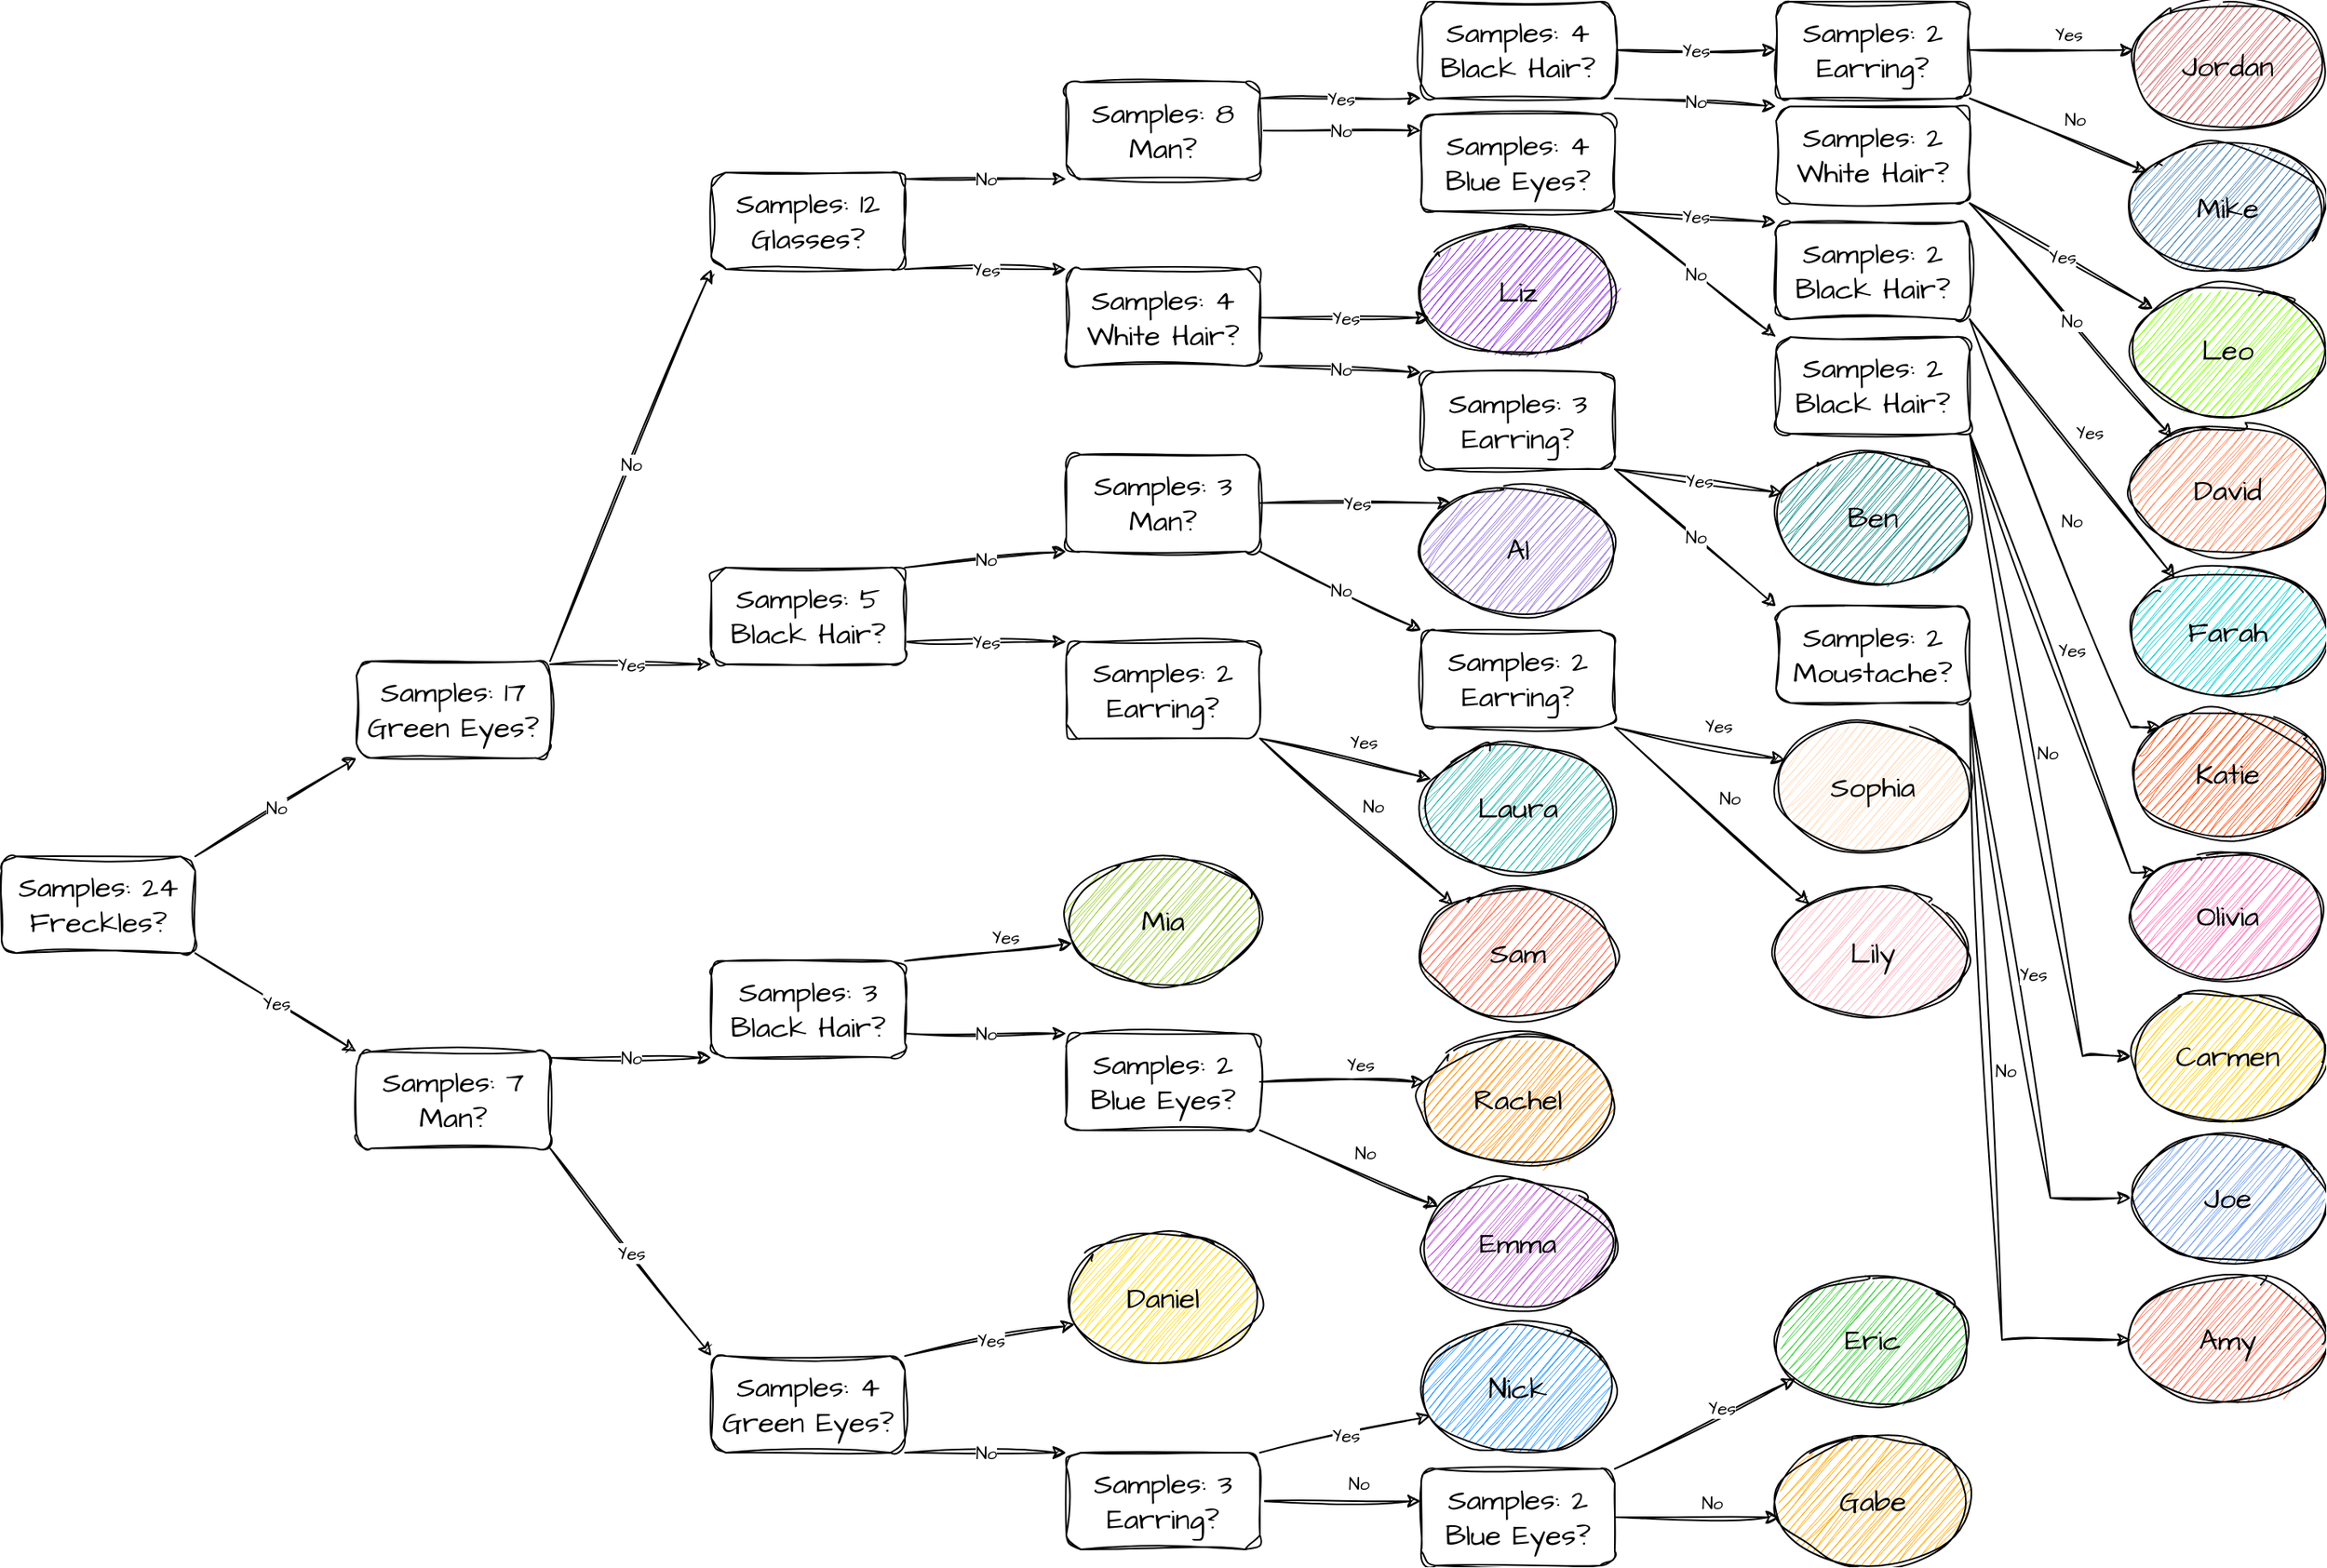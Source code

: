<mxfile version="24.2.5" type="device">
  <diagram name="Page-1" id="No02aKgjk-d0hoAhC-et">
    <mxGraphModel dx="1434" dy="854" grid="1" gridSize="10" guides="1" tooltips="1" connect="1" arrows="1" fold="1" page="1" pageScale="1" pageWidth="1169" pageHeight="827" math="0" shadow="0">
      <root>
        <mxCell id="0" />
        <mxCell id="1" parent="0" />
        <mxCell id="2NCjlZ-DJ5AgkBBbE0hC-5" value="Yes" style="rounded=0;sketch=1;hachureGap=4;jiggle=2;curveFitting=1;orthogonalLoop=1;jettySize=auto;html=1;fontFamily=Architects Daughter;fontSource=https%3A%2F%2Ffonts.googleapis.com%2Fcss%3Ffamily%3DArchitects%2BDaughter;orthogonal=1;" parent="1" source="f4YvzmIsYeywo6m7AZig-15" target="2NCjlZ-DJ5AgkBBbE0hC-2" edge="1">
          <mxGeometry relative="1" as="geometry">
            <mxPoint x="10" y="-10" as="offset" />
            <Array as="points">
              <mxPoint x="1320" y="540" />
            </Array>
          </mxGeometry>
        </mxCell>
        <mxCell id="2NCjlZ-DJ5AgkBBbE0hC-14" value="No" style="rounded=0;sketch=1;hachureGap=4;jiggle=2;curveFitting=1;orthogonalLoop=1;jettySize=auto;html=1;fontFamily=Architects Daughter;fontSource=https%3A%2F%2Ffonts.googleapis.com%2Fcss%3Ffamily%3DArchitects%2BDaughter;orthogonal=1;" parent="1" source="f4YvzmIsYeywo6m7AZig-15" target="2NCjlZ-DJ5AgkBBbE0hC-1" edge="1">
          <mxGeometry relative="1" as="geometry">
            <mxPoint x="10" y="-10" as="offset" />
            <Array as="points">
              <mxPoint x="1290" y="654" />
            </Array>
          </mxGeometry>
        </mxCell>
        <mxCell id="f4YvzmIsYeywo6m7AZig-15" value="&lt;span style=&quot;font-size: 18px; background-color: initial;&quot;&gt;Samples: 2&lt;/span&gt;&lt;div&gt;&lt;span style=&quot;font-size: 18px;&quot;&gt;Black Hair?&lt;/span&gt;&lt;/div&gt;" style="rounded=1;whiteSpace=wrap;html=1;hachureGap=4;fontFamily=Architects Daughter;fontSource=https%3A%2F%2Ffonts.googleapis.com%2Fcss%3Ffamily%3DArchitects%2BDaughter;sketch=1;curveFitting=1;jiggle=2;" parent="1" vertex="1">
          <mxGeometry x="1100" y="208" width="120" height="60" as="geometry" />
        </mxCell>
        <mxCell id="2NCjlZ-DJ5AgkBBbE0hC-1" value="&lt;span style=&quot;font-size: 18px;&quot;&gt;Carmen&lt;/span&gt;" style="ellipse;whiteSpace=wrap;html=1;hachureGap=4;fontFamily=Architects Daughter;fontSource=https%3A%2F%2Ffonts.googleapis.com%2Fcss%3Ffamily%3DArchitects%2BDaughter;sketch=1;curveFitting=1;jiggle=2;fillColor=#FFCC00;" parent="1" vertex="1">
          <mxGeometry x="1320" y="614" width="120" height="80" as="geometry" />
        </mxCell>
        <mxCell id="2NCjlZ-DJ5AgkBBbE0hC-2" value="&lt;span style=&quot;font-size: 18px;&quot;&gt;Olivia&lt;/span&gt;" style="ellipse;whiteSpace=wrap;html=1;hachureGap=4;fontFamily=Architects Daughter;fontSource=https%3A%2F%2Ffonts.googleapis.com%2Fcss%3Ffamily%3DArchitects%2BDaughter;sketch=1;curveFitting=1;jiggle=2;fillColor=#FF69B4;" parent="1" vertex="1">
          <mxGeometry x="1320" y="527" width="120" height="80" as="geometry" />
        </mxCell>
        <mxCell id="2NCjlZ-DJ5AgkBBbE0hC-15" value="Yes" style="rounded=0;sketch=1;hachureGap=4;jiggle=2;curveFitting=1;orthogonalLoop=1;jettySize=auto;html=1;fontFamily=Architects Daughter;fontSource=https%3A%2F%2Ffonts.googleapis.com%2Fcss%3Ffamily%3DArchitects%2BDaughter;orthogonal=1;" parent="1" source="2NCjlZ-DJ5AgkBBbE0hC-17" target="2NCjlZ-DJ5AgkBBbE0hC-19" edge="1">
          <mxGeometry relative="1" as="geometry">
            <mxPoint x="10" y="-10" as="offset" />
          </mxGeometry>
        </mxCell>
        <mxCell id="2NCjlZ-DJ5AgkBBbE0hC-16" value="No" style="rounded=0;sketch=1;hachureGap=4;jiggle=2;curveFitting=1;orthogonalLoop=1;jettySize=auto;html=1;fontFamily=Architects Daughter;fontSource=https%3A%2F%2Ffonts.googleapis.com%2Fcss%3Ffamily%3DArchitects%2BDaughter;orthogonal=1;" parent="1" source="2NCjlZ-DJ5AgkBBbE0hC-17" target="2NCjlZ-DJ5AgkBBbE0hC-18" edge="1">
          <mxGeometry relative="1" as="geometry">
            <mxPoint x="10" y="-10" as="offset" />
            <Array as="points">
              <mxPoint x="1320" y="450" />
            </Array>
          </mxGeometry>
        </mxCell>
        <mxCell id="2NCjlZ-DJ5AgkBBbE0hC-17" value="&lt;span style=&quot;font-size: 18px; background-color: initial;&quot;&gt;Samples: 2&lt;/span&gt;&lt;div&gt;&lt;span style=&quot;font-size: 18px;&quot;&gt;Black Hair?&lt;/span&gt;&lt;/div&gt;" style="rounded=1;whiteSpace=wrap;html=1;hachureGap=4;fontFamily=Architects Daughter;fontSource=https%3A%2F%2Ffonts.googleapis.com%2Fcss%3Ffamily%3DArchitects%2BDaughter;sketch=1;curveFitting=1;jiggle=2;" parent="1" vertex="1">
          <mxGeometry x="1100" y="137" width="120" height="60" as="geometry" />
        </mxCell>
        <mxCell id="2NCjlZ-DJ5AgkBBbE0hC-18" value="&lt;span style=&quot;font-size: 18px;&quot;&gt;Katie&lt;/span&gt;" style="ellipse;whiteSpace=wrap;html=1;hachureGap=4;fontFamily=Architects Daughter;fontSource=https%3A%2F%2Ffonts.googleapis.com%2Fcss%3Ffamily%3DArchitects%2BDaughter;sketch=1;curveFitting=1;jiggle=2;fillColor=#FF4500;" parent="1" vertex="1">
          <mxGeometry x="1320" y="439" width="120" height="80" as="geometry" />
        </mxCell>
        <mxCell id="2NCjlZ-DJ5AgkBBbE0hC-19" value="&lt;span style=&quot;font-size: 18px;&quot;&gt;Farah&lt;/span&gt;" style="ellipse;whiteSpace=wrap;html=1;hachureGap=4;fontFamily=Architects Daughter;fontSource=https%3A%2F%2Ffonts.googleapis.com%2Fcss%3Ffamily%3DArchitects%2BDaughter;sketch=1;curveFitting=1;jiggle=2;fillColor=#00CED1;" parent="1" vertex="1">
          <mxGeometry x="1320" y="351" width="120" height="80" as="geometry" />
        </mxCell>
        <mxCell id="2NCjlZ-DJ5AgkBBbE0hC-20" value="Yes" style="rounded=0;sketch=1;hachureGap=4;jiggle=2;curveFitting=1;orthogonalLoop=1;jettySize=auto;html=1;fontFamily=Architects Daughter;fontSource=https%3A%2F%2Ffonts.googleapis.com%2Fcss%3Ffamily%3DArchitects%2BDaughter;orthogonal=1;" parent="1" source="2NCjlZ-DJ5AgkBBbE0hC-22" target="2NCjlZ-DJ5AgkBBbE0hC-24" edge="1">
          <mxGeometry relative="1" as="geometry">
            <mxPoint as="offset" />
          </mxGeometry>
        </mxCell>
        <mxCell id="2NCjlZ-DJ5AgkBBbE0hC-21" value="No" style="rounded=0;sketch=1;hachureGap=4;jiggle=2;curveFitting=1;orthogonalLoop=1;jettySize=auto;html=1;fontFamily=Architects Daughter;fontSource=https%3A%2F%2Ffonts.googleapis.com%2Fcss%3Ffamily%3DArchitects%2BDaughter;orthogonal=1;" parent="1" source="2NCjlZ-DJ5AgkBBbE0hC-22" target="2NCjlZ-DJ5AgkBBbE0hC-23" edge="1">
          <mxGeometry relative="1" as="geometry">
            <mxPoint as="offset" />
          </mxGeometry>
        </mxCell>
        <mxCell id="2NCjlZ-DJ5AgkBBbE0hC-22" value="&lt;span style=&quot;font-size: 18px; background-color: initial;&quot;&gt;Samples: 2&lt;/span&gt;&lt;div&gt;&lt;span style=&quot;font-size: 18px;&quot;&gt;White Hair?&lt;/span&gt;&lt;/div&gt;" style="rounded=1;whiteSpace=wrap;html=1;hachureGap=4;fontFamily=Architects Daughter;fontSource=https%3A%2F%2Ffonts.googleapis.com%2Fcss%3Ffamily%3DArchitects%2BDaughter;sketch=1;curveFitting=1;jiggle=2;" parent="1" vertex="1">
          <mxGeometry x="1100" y="65" width="120" height="60" as="geometry" />
        </mxCell>
        <mxCell id="2NCjlZ-DJ5AgkBBbE0hC-23" value="&lt;span style=&quot;font-size: 18px;&quot;&gt;David&lt;/span&gt;" style="ellipse;whiteSpace=wrap;html=1;hachureGap=4;fontFamily=Architects Daughter;fontSource=https%3A%2F%2Ffonts.googleapis.com%2Fcss%3Ffamily%3DArchitects%2BDaughter;sketch=1;curveFitting=1;jiggle=2;fillColor=#FF7F50;" parent="1" vertex="1">
          <mxGeometry x="1320" y="263" width="120" height="80" as="geometry" />
        </mxCell>
        <mxCell id="2NCjlZ-DJ5AgkBBbE0hC-24" value="&lt;span style=&quot;font-size: 18px;&quot;&gt;Leo&lt;/span&gt;" style="ellipse;whiteSpace=wrap;html=1;hachureGap=4;fontFamily=Architects Daughter;fontSource=https%3A%2F%2Ffonts.googleapis.com%2Fcss%3Ffamily%3DArchitects%2BDaughter;sketch=1;curveFitting=1;jiggle=2;fillColor=#7FFF00;" parent="1" vertex="1">
          <mxGeometry x="1320" y="176" width="120" height="80" as="geometry" />
        </mxCell>
        <mxCell id="2NCjlZ-DJ5AgkBBbE0hC-25" value="Yes" style="rounded=0;sketch=1;hachureGap=4;jiggle=2;curveFitting=1;orthogonalLoop=1;jettySize=auto;html=1;fontFamily=Architects Daughter;fontSource=https%3A%2F%2Ffonts.googleapis.com%2Fcss%3Ffamily%3DArchitects%2BDaughter;orthogonal=1;" parent="1" source="2NCjlZ-DJ5AgkBBbE0hC-27" target="2NCjlZ-DJ5AgkBBbE0hC-29" edge="1">
          <mxGeometry relative="1" as="geometry">
            <mxPoint x="10" y="-10" as="offset" />
          </mxGeometry>
        </mxCell>
        <mxCell id="2NCjlZ-DJ5AgkBBbE0hC-26" value="No" style="rounded=0;sketch=1;hachureGap=4;jiggle=2;curveFitting=1;orthogonalLoop=1;jettySize=auto;html=1;fontFamily=Architects Daughter;fontSource=https%3A%2F%2Ffonts.googleapis.com%2Fcss%3Ffamily%3DArchitects%2BDaughter;orthogonal=1;" parent="1" source="2NCjlZ-DJ5AgkBBbE0hC-27" target="2NCjlZ-DJ5AgkBBbE0hC-28" edge="1">
          <mxGeometry relative="1" as="geometry">
            <mxPoint x="10" y="-10" as="offset" />
          </mxGeometry>
        </mxCell>
        <mxCell id="2NCjlZ-DJ5AgkBBbE0hC-27" value="&lt;span style=&quot;font-size: 18px; background-color: initial;&quot;&gt;Samples: 2&lt;/span&gt;&lt;div&gt;&lt;span style=&quot;font-size: 18px;&quot;&gt;Earring?&lt;/span&gt;&lt;/div&gt;" style="rounded=1;whiteSpace=wrap;html=1;hachureGap=4;fontFamily=Architects Daughter;fontSource=https%3A%2F%2Ffonts.googleapis.com%2Fcss%3Ffamily%3DArchitects%2BDaughter;sketch=1;curveFitting=1;jiggle=2;" parent="1" vertex="1">
          <mxGeometry x="1100" width="120" height="60" as="geometry" />
        </mxCell>
        <mxCell id="2NCjlZ-DJ5AgkBBbE0hC-28" value="&lt;span style=&quot;font-size: 18px;&quot;&gt;Mike&lt;/span&gt;" style="ellipse;whiteSpace=wrap;html=1;hachureGap=4;fontFamily=Architects Daughter;fontSource=https%3A%2F%2Ffonts.googleapis.com%2Fcss%3Ffamily%3DArchitects%2BDaughter;sketch=1;curveFitting=1;jiggle=2;fillColor=#4682B4;" parent="1" vertex="1">
          <mxGeometry x="1320" y="88" width="120" height="80" as="geometry" />
        </mxCell>
        <mxCell id="2NCjlZ-DJ5AgkBBbE0hC-29" value="&lt;span style=&quot;font-size: 18px;&quot;&gt;Jordan&lt;/span&gt;" style="ellipse;whiteSpace=wrap;html=1;hachureGap=4;fontFamily=Architects Daughter;fontSource=https%3A%2F%2Ffonts.googleapis.com%2Fcss%3Ffamily%3DArchitects%2BDaughter;sketch=1;curveFitting=1;jiggle=2;fillColor=#CD5C5C;" parent="1" vertex="1">
          <mxGeometry x="1320" width="120" height="80" as="geometry" />
        </mxCell>
        <mxCell id="2NCjlZ-DJ5AgkBBbE0hC-30" value="Yes" style="rounded=0;sketch=1;hachureGap=4;jiggle=2;curveFitting=1;orthogonalLoop=1;jettySize=auto;html=1;fontFamily=Architects Daughter;fontSource=https%3A%2F%2Ffonts.googleapis.com%2Fcss%3Ffamily%3DArchitects%2BDaughter;orthogonal=1;" parent="1" source="2NCjlZ-DJ5AgkBBbE0hC-32" target="2NCjlZ-DJ5AgkBBbE0hC-34" edge="1">
          <mxGeometry relative="1" as="geometry">
            <mxPoint x="10" y="-10" as="offset" />
            <Array as="points">
              <mxPoint x="1270" y="742" />
            </Array>
          </mxGeometry>
        </mxCell>
        <mxCell id="2NCjlZ-DJ5AgkBBbE0hC-31" value="No" style="rounded=0;sketch=1;hachureGap=4;jiggle=2;curveFitting=1;orthogonalLoop=1;jettySize=auto;html=1;fontFamily=Architects Daughter;fontSource=https%3A%2F%2Ffonts.googleapis.com%2Fcss%3Ffamily%3DArchitects%2BDaughter;orthogonal=1;" parent="1" source="2NCjlZ-DJ5AgkBBbE0hC-32" target="2NCjlZ-DJ5AgkBBbE0hC-33" edge="1">
          <mxGeometry relative="1" as="geometry">
            <mxPoint x="10" y="-10" as="offset" />
            <Array as="points">
              <mxPoint x="1240" y="830" />
            </Array>
          </mxGeometry>
        </mxCell>
        <mxCell id="2NCjlZ-DJ5AgkBBbE0hC-32" value="&lt;span style=&quot;font-size: 18px; background-color: initial;&quot;&gt;Samples: 2&lt;/span&gt;&lt;div&gt;&lt;span style=&quot;font-size: 18px;&quot;&gt;Moustache?&lt;/span&gt;&lt;/div&gt;" style="rounded=1;whiteSpace=wrap;html=1;hachureGap=4;fontFamily=Architects Daughter;fontSource=https%3A%2F%2Ffonts.googleapis.com%2Fcss%3Ffamily%3DArchitects%2BDaughter;sketch=1;curveFitting=1;jiggle=2;" parent="1" vertex="1">
          <mxGeometry x="1100" y="375" width="120" height="60" as="geometry" />
        </mxCell>
        <mxCell id="2NCjlZ-DJ5AgkBBbE0hC-33" value="&lt;span style=&quot;font-size: 18px;&quot;&gt;Amy&lt;/span&gt;" style="ellipse;whiteSpace=wrap;html=1;hachureGap=4;fontFamily=Architects Daughter;fontSource=https%3A%2F%2Ffonts.googleapis.com%2Fcss%3Ffamily%3DArchitects%2BDaughter;sketch=1;curveFitting=1;jiggle=2;fillColor=#FF6347;" parent="1" vertex="1">
          <mxGeometry x="1320" y="790" width="120" height="80" as="geometry" />
        </mxCell>
        <mxCell id="2NCjlZ-DJ5AgkBBbE0hC-34" value="&lt;span style=&quot;font-size: 18px;&quot;&gt;Joe&lt;/span&gt;" style="ellipse;whiteSpace=wrap;html=1;hachureGap=4;fontFamily=Architects Daughter;fontSource=https%3A%2F%2Ffonts.googleapis.com%2Fcss%3Ffamily%3DArchitects%2BDaughter;sketch=1;curveFitting=1;jiggle=2;fillColor=#6495ED;" parent="1" vertex="1">
          <mxGeometry x="1320" y="702" width="120" height="80" as="geometry" />
        </mxCell>
        <mxCell id="2NCjlZ-DJ5AgkBBbE0hC-46" value="No" style="rounded=0;sketch=1;hachureGap=4;jiggle=2;curveFitting=1;orthogonalLoop=1;jettySize=auto;html=1;fontFamily=Architects Daughter;fontSource=https%3A%2F%2Ffonts.googleapis.com%2Fcss%3Ffamily%3DArchitects%2BDaughter;orthogonal=1;" parent="1" source="2NCjlZ-DJ5AgkBBbE0hC-36" target="f4YvzmIsYeywo6m7AZig-15" edge="1">
          <mxGeometry relative="1" as="geometry">
            <mxPoint as="offset" />
          </mxGeometry>
        </mxCell>
        <mxCell id="2NCjlZ-DJ5AgkBBbE0hC-47" value="Yes" style="rounded=0;sketch=1;hachureGap=4;jiggle=2;curveFitting=1;orthogonalLoop=1;jettySize=auto;html=1;fontFamily=Architects Daughter;fontSource=https%3A%2F%2Ffonts.googleapis.com%2Fcss%3Ffamily%3DArchitects%2BDaughter;orthogonal=1;" parent="1" source="2NCjlZ-DJ5AgkBBbE0hC-36" target="2NCjlZ-DJ5AgkBBbE0hC-17" edge="1">
          <mxGeometry relative="1" as="geometry">
            <mxPoint as="offset" />
          </mxGeometry>
        </mxCell>
        <mxCell id="2NCjlZ-DJ5AgkBBbE0hC-36" value="&lt;span style=&quot;font-size: 18px; background-color: initial;&quot;&gt;Samples: 4&lt;/span&gt;&lt;div&gt;&lt;span style=&quot;font-size: 18px;&quot;&gt;Blue Eyes?&lt;/span&gt;&lt;/div&gt;" style="rounded=1;whiteSpace=wrap;html=1;hachureGap=4;fontFamily=Architects Daughter;fontSource=https%3A%2F%2Ffonts.googleapis.com%2Fcss%3Ffamily%3DArchitects%2BDaughter;sketch=1;curveFitting=1;jiggle=2;" parent="1" vertex="1">
          <mxGeometry x="880" y="70" width="120" height="60" as="geometry" />
        </mxCell>
        <mxCell id="2NCjlZ-DJ5AgkBBbE0hC-48" value="No" style="rounded=0;sketch=1;hachureGap=4;jiggle=2;curveFitting=1;orthogonalLoop=1;jettySize=auto;html=1;fontFamily=Architects Daughter;fontSource=https%3A%2F%2Ffonts.googleapis.com%2Fcss%3Ffamily%3DArchitects%2BDaughter;orthogonal=1;" parent="1" source="2NCjlZ-DJ5AgkBBbE0hC-37" target="2NCjlZ-DJ5AgkBBbE0hC-22" edge="1">
          <mxGeometry relative="1" as="geometry">
            <mxPoint as="offset" />
          </mxGeometry>
        </mxCell>
        <mxCell id="2NCjlZ-DJ5AgkBBbE0hC-49" value="Yes" style="rounded=0;sketch=1;hachureGap=4;jiggle=2;curveFitting=1;orthogonalLoop=1;jettySize=auto;html=1;fontFamily=Architects Daughter;fontSource=https%3A%2F%2Ffonts.googleapis.com%2Fcss%3Ffamily%3DArchitects%2BDaughter;orthogonal=1;" parent="1" source="2NCjlZ-DJ5AgkBBbE0hC-37" target="2NCjlZ-DJ5AgkBBbE0hC-27" edge="1">
          <mxGeometry relative="1" as="geometry">
            <mxPoint as="offset" />
          </mxGeometry>
        </mxCell>
        <mxCell id="2NCjlZ-DJ5AgkBBbE0hC-37" value="&lt;span style=&quot;font-size: 18px; background-color: initial;&quot;&gt;Samples: 4&lt;/span&gt;&lt;div&gt;&lt;span style=&quot;font-size: 18px;&quot;&gt;Black Hair?&lt;/span&gt;&lt;/div&gt;" style="rounded=1;whiteSpace=wrap;html=1;hachureGap=4;fontFamily=Architects Daughter;fontSource=https%3A%2F%2Ffonts.googleapis.com%2Fcss%3Ffamily%3DArchitects%2BDaughter;sketch=1;curveFitting=1;jiggle=2;" parent="1" vertex="1">
          <mxGeometry x="880" width="120" height="60" as="geometry" />
        </mxCell>
        <mxCell id="2NCjlZ-DJ5AgkBBbE0hC-38" value="&lt;span style=&quot;font-size: 18px;&quot;&gt;Ben&lt;/span&gt;" style="ellipse;whiteSpace=wrap;html=1;hachureGap=4;fontFamily=Architects Daughter;fontSource=https%3A%2F%2Ffonts.googleapis.com%2Fcss%3Ffamily%3DArchitects%2BDaughter;sketch=1;curveFitting=1;jiggle=2;fillColor=#008080;" parent="1" vertex="1">
          <mxGeometry x="1100" y="280" width="120" height="80" as="geometry" />
        </mxCell>
        <mxCell id="2NCjlZ-DJ5AgkBBbE0hC-53" value="No" style="rounded=0;sketch=1;hachureGap=4;jiggle=2;curveFitting=1;orthogonalLoop=1;jettySize=auto;html=1;fontFamily=Architects Daughter;fontSource=https%3A%2F%2Ffonts.googleapis.com%2Fcss%3Ffamily%3DArchitects%2BDaughter;orthogonal=1;" parent="1" source="2NCjlZ-DJ5AgkBBbE0hC-39" target="2NCjlZ-DJ5AgkBBbE0hC-32" edge="1">
          <mxGeometry relative="1" as="geometry">
            <mxPoint as="offset" />
          </mxGeometry>
        </mxCell>
        <mxCell id="2NCjlZ-DJ5AgkBBbE0hC-54" value="Yes" style="rounded=0;sketch=1;hachureGap=4;jiggle=2;curveFitting=1;orthogonalLoop=1;jettySize=auto;html=1;fontFamily=Architects Daughter;fontSource=https%3A%2F%2Ffonts.googleapis.com%2Fcss%3Ffamily%3DArchitects%2BDaughter;orthogonal=1;" parent="1" source="2NCjlZ-DJ5AgkBBbE0hC-39" target="2NCjlZ-DJ5AgkBBbE0hC-38" edge="1">
          <mxGeometry relative="1" as="geometry">
            <mxPoint as="offset" />
          </mxGeometry>
        </mxCell>
        <mxCell id="2NCjlZ-DJ5AgkBBbE0hC-39" value="&lt;span style=&quot;font-size: 18px; background-color: initial;&quot;&gt;Samples: 3&lt;/span&gt;&lt;div&gt;&lt;span style=&quot;font-size: 18px;&quot;&gt;Earring?&lt;/span&gt;&lt;/div&gt;" style="rounded=1;whiteSpace=wrap;html=1;hachureGap=4;fontFamily=Architects Daughter;fontSource=https%3A%2F%2Ffonts.googleapis.com%2Fcss%3Ffamily%3DArchitects%2BDaughter;sketch=1;curveFitting=1;jiggle=2;" parent="1" vertex="1">
          <mxGeometry x="880" y="230" width="120" height="60" as="geometry" />
        </mxCell>
        <mxCell id="2NCjlZ-DJ5AgkBBbE0hC-40" value="Yes" style="rounded=0;sketch=1;hachureGap=4;jiggle=2;curveFitting=1;orthogonalLoop=1;jettySize=auto;html=1;fontFamily=Architects Daughter;fontSource=https%3A%2F%2Ffonts.googleapis.com%2Fcss%3Ffamily%3DArchitects%2BDaughter;orthogonal=1;" parent="1" source="2NCjlZ-DJ5AgkBBbE0hC-42" target="2NCjlZ-DJ5AgkBBbE0hC-44" edge="1">
          <mxGeometry relative="1" as="geometry">
            <mxPoint x="11" y="-11" as="offset" />
          </mxGeometry>
        </mxCell>
        <mxCell id="2NCjlZ-DJ5AgkBBbE0hC-41" value="No" style="rounded=0;sketch=1;hachureGap=4;jiggle=2;curveFitting=1;orthogonalLoop=1;jettySize=auto;html=1;fontFamily=Architects Daughter;fontSource=https%3A%2F%2Ffonts.googleapis.com%2Fcss%3Ffamily%3DArchitects%2BDaughter;orthogonal=1;" parent="1" source="2NCjlZ-DJ5AgkBBbE0hC-42" target="2NCjlZ-DJ5AgkBBbE0hC-43" edge="1">
          <mxGeometry relative="1" as="geometry">
            <mxPoint x="11" y="-11" as="offset" />
          </mxGeometry>
        </mxCell>
        <mxCell id="2NCjlZ-DJ5AgkBBbE0hC-42" value="&lt;span style=&quot;font-size: 18px; background-color: initial;&quot;&gt;Samples: 2&lt;/span&gt;&lt;div&gt;&lt;span style=&quot;font-size: 18px;&quot;&gt;Earring?&lt;/span&gt;&lt;/div&gt;" style="rounded=1;whiteSpace=wrap;html=1;hachureGap=4;fontFamily=Architects Daughter;fontSource=https%3A%2F%2Ffonts.googleapis.com%2Fcss%3Ffamily%3DArchitects%2BDaughter;sketch=1;curveFitting=1;jiggle=2;" parent="1" vertex="1">
          <mxGeometry x="880" y="390" width="120" height="60" as="geometry" />
        </mxCell>
        <mxCell id="2NCjlZ-DJ5AgkBBbE0hC-43" value="&lt;span style=&quot;font-size: 18px;&quot;&gt;Lily&lt;/span&gt;" style="ellipse;whiteSpace=wrap;html=1;hachureGap=4;fontFamily=Architects Daughter;fontSource=https%3A%2F%2Ffonts.googleapis.com%2Fcss%3Ffamily%3DArchitects%2BDaughter;sketch=1;curveFitting=1;jiggle=2;fillColor=#FFB6C1;" parent="1" vertex="1">
          <mxGeometry x="1100" y="550" width="120" height="80" as="geometry" />
        </mxCell>
        <mxCell id="2NCjlZ-DJ5AgkBBbE0hC-44" value="&lt;span style=&quot;font-size: 18px;&quot;&gt;Sophia&lt;/span&gt;" style="ellipse;whiteSpace=wrap;html=1;hachureGap=4;fontFamily=Architects Daughter;fontSource=https%3A%2F%2Ffonts.googleapis.com%2Fcss%3Ffamily%3DArchitects%2BDaughter;sketch=1;curveFitting=1;jiggle=2;fillColor=#FFDAB9;" parent="1" vertex="1">
          <mxGeometry x="1100" y="447" width="120" height="80" as="geometry" />
        </mxCell>
        <mxCell id="2NCjlZ-DJ5AgkBBbE0hC-45" value="&lt;span style=&quot;font-size: 18px;&quot;&gt;Liz&lt;/span&gt;" style="ellipse;whiteSpace=wrap;html=1;hachureGap=4;fontFamily=Architects Daughter;fontSource=https%3A%2F%2Ffonts.googleapis.com%2Fcss%3Ffamily%3DArchitects%2BDaughter;sketch=1;curveFitting=1;jiggle=2;fillColor=#8A2BE2;" parent="1" vertex="1">
          <mxGeometry x="880" y="140" width="120" height="80" as="geometry" />
        </mxCell>
        <mxCell id="2NCjlZ-DJ5AgkBBbE0hC-51" value="No" style="rounded=0;sketch=1;hachureGap=4;jiggle=2;curveFitting=1;orthogonalLoop=1;jettySize=auto;html=1;fontFamily=Architects Daughter;fontSource=https%3A%2F%2Ffonts.googleapis.com%2Fcss%3Ffamily%3DArchitects%2BDaughter;orthogonal=1;" parent="1" source="2NCjlZ-DJ5AgkBBbE0hC-50" target="2NCjlZ-DJ5AgkBBbE0hC-36" edge="1">
          <mxGeometry relative="1" as="geometry">
            <mxPoint as="offset" />
          </mxGeometry>
        </mxCell>
        <mxCell id="2NCjlZ-DJ5AgkBBbE0hC-52" value="Yes" style="rounded=0;sketch=1;hachureGap=4;jiggle=2;curveFitting=1;orthogonalLoop=1;jettySize=auto;html=1;fontFamily=Architects Daughter;fontSource=https%3A%2F%2Ffonts.googleapis.com%2Fcss%3Ffamily%3DArchitects%2BDaughter;orthogonal=1;" parent="1" source="2NCjlZ-DJ5AgkBBbE0hC-50" target="2NCjlZ-DJ5AgkBBbE0hC-37" edge="1">
          <mxGeometry relative="1" as="geometry">
            <mxPoint as="offset" />
          </mxGeometry>
        </mxCell>
        <mxCell id="2NCjlZ-DJ5AgkBBbE0hC-50" value="&lt;span style=&quot;font-size: 18px; background-color: initial;&quot;&gt;Samples: 8&lt;/span&gt;&lt;div&gt;&lt;span style=&quot;font-size: 18px;&quot;&gt;Man?&lt;/span&gt;&lt;/div&gt;" style="rounded=1;whiteSpace=wrap;html=1;hachureGap=4;fontFamily=Architects Daughter;fontSource=https%3A%2F%2Ffonts.googleapis.com%2Fcss%3Ffamily%3DArchitects%2BDaughter;sketch=1;curveFitting=1;jiggle=2;" parent="1" vertex="1">
          <mxGeometry x="660" y="49.995" width="120" height="60" as="geometry" />
        </mxCell>
        <mxCell id="2NCjlZ-DJ5AgkBBbE0hC-56" value="No" style="rounded=0;sketch=1;hachureGap=4;jiggle=2;curveFitting=1;orthogonalLoop=1;jettySize=auto;html=1;fontFamily=Architects Daughter;fontSource=https%3A%2F%2Ffonts.googleapis.com%2Fcss%3Ffamily%3DArchitects%2BDaughter;orthogonal=1;" parent="1" source="2NCjlZ-DJ5AgkBBbE0hC-55" target="2NCjlZ-DJ5AgkBBbE0hC-39" edge="1">
          <mxGeometry relative="1" as="geometry">
            <mxPoint as="offset" />
          </mxGeometry>
        </mxCell>
        <mxCell id="2NCjlZ-DJ5AgkBBbE0hC-57" value="Yes" style="rounded=0;sketch=1;hachureGap=4;jiggle=2;curveFitting=1;orthogonalLoop=1;jettySize=auto;html=1;fontFamily=Architects Daughter;fontSource=https%3A%2F%2Ffonts.googleapis.com%2Fcss%3Ffamily%3DArchitects%2BDaughter;orthogonal=1;" parent="1" source="2NCjlZ-DJ5AgkBBbE0hC-55" target="2NCjlZ-DJ5AgkBBbE0hC-45" edge="1">
          <mxGeometry relative="1" as="geometry">
            <mxPoint as="offset" />
          </mxGeometry>
        </mxCell>
        <mxCell id="2NCjlZ-DJ5AgkBBbE0hC-55" value="&lt;span style=&quot;font-size: 18px; background-color: initial;&quot;&gt;Samples: 4&lt;/span&gt;&lt;div&gt;&lt;span style=&quot;font-size: 18px;&quot;&gt;White Hair?&lt;/span&gt;&lt;/div&gt;" style="rounded=1;whiteSpace=wrap;html=1;hachureGap=4;fontFamily=Architects Daughter;fontSource=https%3A%2F%2Ffonts.googleapis.com%2Fcss%3Ffamily%3DArchitects%2BDaughter;sketch=1;curveFitting=1;jiggle=2;" parent="1" vertex="1">
          <mxGeometry x="660" y="166" width="120" height="60" as="geometry" />
        </mxCell>
        <mxCell id="2NCjlZ-DJ5AgkBBbE0hC-60" value="No" style="rounded=0;sketch=1;hachureGap=4;jiggle=2;curveFitting=1;orthogonalLoop=1;jettySize=auto;html=1;fontFamily=Architects Daughter;fontSource=https%3A%2F%2Ffonts.googleapis.com%2Fcss%3Ffamily%3DArchitects%2BDaughter;orthogonal=1;" parent="1" source="2NCjlZ-DJ5AgkBBbE0hC-59" target="2NCjlZ-DJ5AgkBBbE0hC-42" edge="1">
          <mxGeometry relative="1" as="geometry">
            <mxPoint as="offset" />
          </mxGeometry>
        </mxCell>
        <mxCell id="2NCjlZ-DJ5AgkBBbE0hC-61" value="Yes" style="rounded=0;sketch=1;hachureGap=4;jiggle=2;curveFitting=1;orthogonalLoop=1;jettySize=auto;html=1;fontFamily=Architects Daughter;fontSource=https%3A%2F%2Ffonts.googleapis.com%2Fcss%3Ffamily%3DArchitects%2BDaughter;orthogonal=1;" parent="1" source="2NCjlZ-DJ5AgkBBbE0hC-59" target="2NCjlZ-DJ5AgkBBbE0hC-58" edge="1">
          <mxGeometry relative="1" as="geometry">
            <mxPoint as="offset" />
          </mxGeometry>
        </mxCell>
        <mxCell id="2NCjlZ-DJ5AgkBBbE0hC-59" value="&lt;span style=&quot;font-size: 18px; background-color: initial;&quot;&gt;Samples: 3&lt;/span&gt;&lt;div&gt;&lt;span style=&quot;font-size: 18px;&quot;&gt;Man?&lt;/span&gt;&lt;/div&gt;" style="rounded=1;whiteSpace=wrap;html=1;hachureGap=4;fontFamily=Architects Daughter;fontSource=https%3A%2F%2Ffonts.googleapis.com%2Fcss%3Ffamily%3DArchitects%2BDaughter;sketch=1;curveFitting=1;jiggle=2;" parent="1" vertex="1">
          <mxGeometry x="660" y="281" width="120" height="60" as="geometry" />
        </mxCell>
        <mxCell id="2NCjlZ-DJ5AgkBBbE0hC-62" value="Yes" style="rounded=0;sketch=1;hachureGap=4;jiggle=2;curveFitting=1;orthogonalLoop=1;jettySize=auto;html=1;fontFamily=Architects Daughter;fontSource=https%3A%2F%2Ffonts.googleapis.com%2Fcss%3Ffamily%3DArchitects%2BDaughter;orthogonal=1;" parent="1" source="2NCjlZ-DJ5AgkBBbE0hC-64" target="2NCjlZ-DJ5AgkBBbE0hC-66" edge="1">
          <mxGeometry relative="1" as="geometry">
            <mxPoint x="11" y="-11" as="offset" />
          </mxGeometry>
        </mxCell>
        <mxCell id="2NCjlZ-DJ5AgkBBbE0hC-63" value="No" style="rounded=0;sketch=1;hachureGap=4;jiggle=2;curveFitting=1;orthogonalLoop=1;jettySize=auto;html=1;fontFamily=Architects Daughter;fontSource=https%3A%2F%2Ffonts.googleapis.com%2Fcss%3Ffamily%3DArchitects%2BDaughter;orthogonal=1;" parent="1" source="2NCjlZ-DJ5AgkBBbE0hC-64" target="2NCjlZ-DJ5AgkBBbE0hC-65" edge="1">
          <mxGeometry relative="1" as="geometry">
            <mxPoint x="10" y="-10" as="offset" />
          </mxGeometry>
        </mxCell>
        <mxCell id="2NCjlZ-DJ5AgkBBbE0hC-64" value="&lt;span style=&quot;font-size: 18px; background-color: initial;&quot;&gt;Samples: 2&lt;/span&gt;&lt;div&gt;&lt;span style=&quot;font-size: 18px;&quot;&gt;Earring?&lt;/span&gt;&lt;/div&gt;" style="rounded=1;whiteSpace=wrap;html=1;hachureGap=4;fontFamily=Architects Daughter;fontSource=https%3A%2F%2Ffonts.googleapis.com%2Fcss%3Ffamily%3DArchitects%2BDaughter;sketch=1;curveFitting=1;jiggle=2;" parent="1" vertex="1">
          <mxGeometry x="660" y="397" width="120" height="60" as="geometry" />
        </mxCell>
        <mxCell id="2NCjlZ-DJ5AgkBBbE0hC-65" value="&lt;span style=&quot;font-size: 18px;&quot;&gt;Sam&lt;/span&gt;" style="ellipse;whiteSpace=wrap;html=1;hachureGap=4;fontFamily=Architects Daughter;fontSource=https%3A%2F%2Ffonts.googleapis.com%2Fcss%3Ffamily%3DArchitects%2BDaughter;sketch=1;curveFitting=1;jiggle=2;fillColor=#FF6347;" parent="1" vertex="1">
          <mxGeometry x="880" y="550" width="120" height="80" as="geometry" />
        </mxCell>
        <mxCell id="2NCjlZ-DJ5AgkBBbE0hC-66" value="&lt;span style=&quot;font-size: 18px;&quot;&gt;Laura&lt;/span&gt;" style="ellipse;whiteSpace=wrap;html=1;hachureGap=4;fontFamily=Architects Daughter;fontSource=https%3A%2F%2Ffonts.googleapis.com%2Fcss%3Ffamily%3DArchitects%2BDaughter;sketch=1;curveFitting=1;jiggle=2;fillColor=#20B2AA;" parent="1" vertex="1">
          <mxGeometry x="880" y="460" width="120" height="80" as="geometry" />
        </mxCell>
        <mxCell id="2NCjlZ-DJ5AgkBBbE0hC-68" value="No" style="rounded=0;sketch=1;hachureGap=4;jiggle=2;curveFitting=1;orthogonalLoop=1;jettySize=auto;html=1;fontFamily=Architects Daughter;fontSource=https%3A%2F%2Ffonts.googleapis.com%2Fcss%3Ffamily%3DArchitects%2BDaughter;orthogonal=1;" parent="1" source="2NCjlZ-DJ5AgkBBbE0hC-67" target="2NCjlZ-DJ5AgkBBbE0hC-50" edge="1">
          <mxGeometry relative="1" as="geometry">
            <mxPoint as="offset" />
          </mxGeometry>
        </mxCell>
        <mxCell id="2NCjlZ-DJ5AgkBBbE0hC-69" value="Yes" style="rounded=0;sketch=1;hachureGap=4;jiggle=2;curveFitting=1;orthogonalLoop=1;jettySize=auto;html=1;fontFamily=Architects Daughter;fontSource=https%3A%2F%2Ffonts.googleapis.com%2Fcss%3Ffamily%3DArchitects%2BDaughter;orthogonal=1;" parent="1" source="2NCjlZ-DJ5AgkBBbE0hC-67" target="2NCjlZ-DJ5AgkBBbE0hC-55" edge="1">
          <mxGeometry relative="1" as="geometry">
            <mxPoint as="offset" />
          </mxGeometry>
        </mxCell>
        <mxCell id="2NCjlZ-DJ5AgkBBbE0hC-67" value="&lt;span style=&quot;font-size: 18px; background-color: initial;&quot;&gt;Samples: 12&lt;/span&gt;&lt;div&gt;&lt;span style=&quot;font-size: 18px;&quot;&gt;Glasses?&lt;/span&gt;&lt;/div&gt;" style="rounded=1;whiteSpace=wrap;html=1;hachureGap=4;fontFamily=Architects Daughter;fontSource=https%3A%2F%2Ffonts.googleapis.com%2Fcss%3Ffamily%3DArchitects%2BDaughter;sketch=1;curveFitting=1;jiggle=2;" parent="1" vertex="1">
          <mxGeometry x="440" y="106.0" width="120" height="60" as="geometry" />
        </mxCell>
        <mxCell id="2NCjlZ-DJ5AgkBBbE0hC-71" value="No" style="rounded=0;sketch=1;hachureGap=4;jiggle=2;curveFitting=1;orthogonalLoop=1;jettySize=auto;html=1;fontFamily=Architects Daughter;fontSource=https%3A%2F%2Ffonts.googleapis.com%2Fcss%3Ffamily%3DArchitects%2BDaughter;orthogonal=1;" parent="1" source="2NCjlZ-DJ5AgkBBbE0hC-70" target="2NCjlZ-DJ5AgkBBbE0hC-59" edge="1">
          <mxGeometry relative="1" as="geometry">
            <mxPoint as="offset" />
          </mxGeometry>
        </mxCell>
        <mxCell id="2NCjlZ-DJ5AgkBBbE0hC-72" value="Yes" style="rounded=0;sketch=1;hachureGap=4;jiggle=2;curveFitting=1;orthogonalLoop=1;jettySize=auto;html=1;fontFamily=Architects Daughter;fontSource=https%3A%2F%2Ffonts.googleapis.com%2Fcss%3Ffamily%3DArchitects%2BDaughter;orthogonal=1;" parent="1" source="2NCjlZ-DJ5AgkBBbE0hC-70" target="2NCjlZ-DJ5AgkBBbE0hC-64" edge="1">
          <mxGeometry relative="1" as="geometry">
            <mxPoint as="offset" />
          </mxGeometry>
        </mxCell>
        <mxCell id="2NCjlZ-DJ5AgkBBbE0hC-70" value="&lt;span style=&quot;font-size: 18px; background-color: initial;&quot;&gt;Samples: 5&lt;/span&gt;&lt;div&gt;&lt;span style=&quot;font-size: 18px;&quot;&gt;Black Hair?&lt;/span&gt;&lt;/div&gt;" style="rounded=1;whiteSpace=wrap;html=1;hachureGap=4;fontFamily=Architects Daughter;fontSource=https%3A%2F%2Ffonts.googleapis.com%2Fcss%3Ffamily%3DArchitects%2BDaughter;sketch=1;curveFitting=1;jiggle=2;" parent="1" vertex="1">
          <mxGeometry x="440" y="351" width="120" height="60" as="geometry" />
        </mxCell>
        <mxCell id="2NCjlZ-DJ5AgkBBbE0hC-74" value="No" style="rounded=0;sketch=1;hachureGap=4;jiggle=2;curveFitting=1;orthogonalLoop=1;jettySize=auto;html=1;fontFamily=Architects Daughter;fontSource=https%3A%2F%2Ffonts.googleapis.com%2Fcss%3Ffamily%3DArchitects%2BDaughter;orthogonal=1;" parent="1" source="2NCjlZ-DJ5AgkBBbE0hC-73" target="2NCjlZ-DJ5AgkBBbE0hC-67" edge="1">
          <mxGeometry relative="1" as="geometry">
            <mxPoint as="offset" />
          </mxGeometry>
        </mxCell>
        <mxCell id="2NCjlZ-DJ5AgkBBbE0hC-75" value="Yes" style="rounded=0;sketch=1;hachureGap=4;jiggle=2;curveFitting=1;orthogonalLoop=1;jettySize=auto;html=1;fontFamily=Architects Daughter;fontSource=https%3A%2F%2Ffonts.googleapis.com%2Fcss%3Ffamily%3DArchitects%2BDaughter;orthogonal=1;" parent="1" source="2NCjlZ-DJ5AgkBBbE0hC-73" target="2NCjlZ-DJ5AgkBBbE0hC-70" edge="1">
          <mxGeometry relative="1" as="geometry">
            <mxPoint as="offset" />
          </mxGeometry>
        </mxCell>
        <mxCell id="2NCjlZ-DJ5AgkBBbE0hC-73" value="&lt;span style=&quot;font-size: 18px; background-color: initial;&quot;&gt;Samples: 17&lt;/span&gt;&lt;div&gt;&lt;span style=&quot;font-size: 18px;&quot;&gt;Green Eyes?&lt;/span&gt;&lt;/div&gt;" style="rounded=1;whiteSpace=wrap;html=1;hachureGap=4;fontFamily=Architects Daughter;fontSource=https%3A%2F%2Ffonts.googleapis.com%2Fcss%3Ffamily%3DArchitects%2BDaughter;sketch=1;curveFitting=1;jiggle=2;" parent="1" vertex="1">
          <mxGeometry x="220" y="409.094" width="120" height="60" as="geometry" />
        </mxCell>
        <mxCell id="2NCjlZ-DJ5AgkBBbE0hC-111" value="No" style="rounded=0;sketch=1;hachureGap=4;jiggle=2;curveFitting=1;orthogonalLoop=1;jettySize=auto;html=1;fontFamily=Architects Daughter;fontSource=https%3A%2F%2Ffonts.googleapis.com%2Fcss%3Ffamily%3DArchitects%2BDaughter;orthogonal=1;" parent="1" source="2NCjlZ-DJ5AgkBBbE0hC-76" target="2NCjlZ-DJ5AgkBBbE0hC-86" edge="1">
          <mxGeometry relative="1" as="geometry">
            <mxPoint as="offset" />
          </mxGeometry>
        </mxCell>
        <mxCell id="2NCjlZ-DJ5AgkBBbE0hC-112" value="Yes" style="rounded=0;sketch=1;hachureGap=4;jiggle=2;curveFitting=1;orthogonalLoop=1;jettySize=auto;html=1;fontFamily=Architects Daughter;fontSource=https%3A%2F%2Ffonts.googleapis.com%2Fcss%3Ffamily%3DArchitects%2BDaughter;orthogonal=1;" parent="1" source="2NCjlZ-DJ5AgkBBbE0hC-76" target="2NCjlZ-DJ5AgkBBbE0hC-93" edge="1">
          <mxGeometry relative="1" as="geometry">
            <mxPoint as="offset" />
          </mxGeometry>
        </mxCell>
        <mxCell id="2NCjlZ-DJ5AgkBBbE0hC-76" value="&lt;span style=&quot;font-size: 18px; background-color: initial;&quot;&gt;Samples: 7&lt;/span&gt;&lt;div&gt;&lt;span style=&quot;font-size: 18px;&quot;&gt;Man?&lt;/span&gt;&lt;/div&gt;" style="rounded=1;whiteSpace=wrap;html=1;hachureGap=4;fontFamily=Architects Daughter;fontSource=https%3A%2F%2Ffonts.googleapis.com%2Fcss%3Ffamily%3DArchitects%2BDaughter;sketch=1;curveFitting=1;jiggle=2;" parent="1" vertex="1">
          <mxGeometry x="220" y="651.221" width="120" height="60" as="geometry" />
        </mxCell>
        <mxCell id="2NCjlZ-DJ5AgkBBbE0hC-78" value="No" style="rounded=0;sketch=1;hachureGap=4;jiggle=2;curveFitting=1;orthogonalLoop=1;jettySize=auto;html=1;fontFamily=Architects Daughter;fontSource=https%3A%2F%2Ffonts.googleapis.com%2Fcss%3Ffamily%3DArchitects%2BDaughter;orthogonal=1;" parent="1" source="2NCjlZ-DJ5AgkBBbE0hC-77" target="2NCjlZ-DJ5AgkBBbE0hC-73" edge="1">
          <mxGeometry relative="1" as="geometry">
            <mxPoint as="offset" />
          </mxGeometry>
        </mxCell>
        <mxCell id="2NCjlZ-DJ5AgkBBbE0hC-79" value="Yes" style="rounded=0;sketch=1;hachureGap=4;jiggle=2;curveFitting=1;orthogonalLoop=1;jettySize=auto;html=1;fontFamily=Architects Daughter;fontSource=https%3A%2F%2Ffonts.googleapis.com%2Fcss%3Ffamily%3DArchitects%2BDaughter;orthogonal=1;" parent="1" source="2NCjlZ-DJ5AgkBBbE0hC-77" target="2NCjlZ-DJ5AgkBBbE0hC-76" edge="1">
          <mxGeometry relative="1" as="geometry">
            <mxPoint as="offset" />
          </mxGeometry>
        </mxCell>
        <mxCell id="2NCjlZ-DJ5AgkBBbE0hC-77" value="&lt;span style=&quot;font-size: 18px; background-color: initial;&quot;&gt;Samples: 24&lt;/span&gt;&lt;div&gt;&lt;span style=&quot;font-size: 18px;&quot;&gt;Freckles?&lt;/span&gt;&lt;/div&gt;" style="rounded=1;whiteSpace=wrap;html=1;hachureGap=4;fontFamily=Architects Daughter;fontSource=https%3A%2F%2Ffonts.googleapis.com%2Fcss%3Ffamily%3DArchitects%2BDaughter;sketch=1;curveFitting=1;jiggle=2;" parent="1" vertex="1">
          <mxGeometry y="530.158" width="120" height="60" as="geometry" />
        </mxCell>
        <mxCell id="2NCjlZ-DJ5AgkBBbE0hC-83" value="&lt;span style=&quot;font-size: 18px;&quot;&gt;Mia&lt;/span&gt;" style="ellipse;whiteSpace=wrap;html=1;hachureGap=4;fontFamily=Architects Daughter;fontSource=https%3A%2F%2Ffonts.googleapis.com%2Fcss%3Ffamily%3DArchitects%2BDaughter;sketch=1;curveFitting=1;jiggle=2;fillColor=#9ACD32;" parent="1" vertex="1">
          <mxGeometry x="660" y="530" width="120" height="80" as="geometry" />
        </mxCell>
        <mxCell id="2NCjlZ-DJ5AgkBBbE0hC-84" value="No" style="rounded=0;sketch=1;hachureGap=4;jiggle=2;curveFitting=1;orthogonalLoop=1;jettySize=auto;html=1;fontFamily=Architects Daughter;fontSource=https%3A%2F%2Ffonts.googleapis.com%2Fcss%3Ffamily%3DArchitects%2BDaughter;orthogonal=1;" parent="1" source="2NCjlZ-DJ5AgkBBbE0hC-86" target="2NCjlZ-DJ5AgkBBbE0hC-108" edge="1">
          <mxGeometry relative="1" as="geometry">
            <mxPoint as="offset" />
            <mxPoint x="1400" y="431" as="targetPoint" />
          </mxGeometry>
        </mxCell>
        <mxCell id="2NCjlZ-DJ5AgkBBbE0hC-85" value="Yes" style="rounded=0;sketch=1;hachureGap=4;jiggle=2;curveFitting=1;orthogonalLoop=1;jettySize=auto;html=1;fontFamily=Architects Daughter;fontSource=https%3A%2F%2Ffonts.googleapis.com%2Fcss%3Ffamily%3DArchitects%2BDaughter;orthogonal=1;" parent="1" source="2NCjlZ-DJ5AgkBBbE0hC-86" target="2NCjlZ-DJ5AgkBBbE0hC-83" edge="1">
          <mxGeometry relative="1" as="geometry">
            <mxPoint x="10" y="-10" as="offset" />
          </mxGeometry>
        </mxCell>
        <mxCell id="2NCjlZ-DJ5AgkBBbE0hC-86" value="&lt;span style=&quot;font-size: 18px; background-color: initial;&quot;&gt;Samples: 3&lt;/span&gt;&lt;div&gt;&lt;span style=&quot;font-size: 18px;&quot;&gt;Black Hair?&lt;/span&gt;&lt;/div&gt;" style="rounded=1;whiteSpace=wrap;html=1;hachureGap=4;fontFamily=Architects Daughter;fontSource=https%3A%2F%2Ffonts.googleapis.com%2Fcss%3Ffamily%3DArchitects%2BDaughter;sketch=1;curveFitting=1;jiggle=2;" parent="1" vertex="1">
          <mxGeometry x="440" y="595" width="120" height="60" as="geometry" />
        </mxCell>
        <mxCell id="2NCjlZ-DJ5AgkBBbE0hC-90" value="&lt;span style=&quot;font-size: 18px;&quot;&gt;Daniel&lt;/span&gt;" style="ellipse;whiteSpace=wrap;html=1;hachureGap=4;fontFamily=Architects Daughter;fontSource=https%3A%2F%2Ffonts.googleapis.com%2Fcss%3Ffamily%3DArchitects%2BDaughter;sketch=1;curveFitting=1;jiggle=2;fillColor=#FFD700;" parent="1" vertex="1">
          <mxGeometry x="660" y="764" width="120" height="80" as="geometry" />
        </mxCell>
        <mxCell id="2NCjlZ-DJ5AgkBBbE0hC-91" value="No" style="rounded=0;sketch=1;hachureGap=4;jiggle=2;curveFitting=1;orthogonalLoop=1;jettySize=auto;html=1;fontFamily=Architects Daughter;fontSource=https%3A%2F%2Ffonts.googleapis.com%2Fcss%3Ffamily%3DArchitects%2BDaughter;orthogonal=1;" parent="1" source="2NCjlZ-DJ5AgkBBbE0hC-93" target="2NCjlZ-DJ5AgkBBbE0hC-100" edge="1">
          <mxGeometry relative="1" as="geometry">
            <mxPoint as="offset" />
            <mxPoint x="1820" y="408" as="targetPoint" />
          </mxGeometry>
        </mxCell>
        <mxCell id="2NCjlZ-DJ5AgkBBbE0hC-92" value="Yes" style="rounded=0;sketch=1;hachureGap=4;jiggle=2;curveFitting=1;orthogonalLoop=1;jettySize=auto;html=1;fontFamily=Architects Daughter;fontSource=https%3A%2F%2Ffonts.googleapis.com%2Fcss%3Ffamily%3DArchitects%2BDaughter;orthogonal=1;" parent="1" source="2NCjlZ-DJ5AgkBBbE0hC-93" target="2NCjlZ-DJ5AgkBBbE0hC-90" edge="1">
          <mxGeometry relative="1" as="geometry">
            <mxPoint as="offset" />
          </mxGeometry>
        </mxCell>
        <mxCell id="2NCjlZ-DJ5AgkBBbE0hC-93" value="&lt;span style=&quot;font-size: 18px; background-color: initial;&quot;&gt;Samples: 4&lt;/span&gt;&lt;div&gt;&lt;span style=&quot;font-size: 18px;&quot;&gt;Green Eyes?&lt;/span&gt;&lt;/div&gt;" style="rounded=1;whiteSpace=wrap;html=1;hachureGap=4;fontFamily=Architects Daughter;fontSource=https%3A%2F%2Ffonts.googleapis.com%2Fcss%3Ffamily%3DArchitects%2BDaughter;sketch=1;curveFitting=1;jiggle=2;" parent="1" vertex="1">
          <mxGeometry x="440" y="840.003" width="120" height="60" as="geometry" />
        </mxCell>
        <mxCell id="2NCjlZ-DJ5AgkBBbE0hC-97" value="&lt;span style=&quot;font-size: 18px;&quot;&gt;Nick&lt;/span&gt;" style="ellipse;whiteSpace=wrap;html=1;hachureGap=4;fontFamily=Architects Daughter;fontSource=https%3A%2F%2Ffonts.googleapis.com%2Fcss%3Ffamily%3DArchitects%2BDaughter;sketch=1;curveFitting=1;jiggle=2;fillColor=#1E90FF;" parent="1" vertex="1">
          <mxGeometry x="880" y="820" width="120" height="80" as="geometry" />
        </mxCell>
        <mxCell id="2NCjlZ-DJ5AgkBBbE0hC-98" value="No" style="rounded=0;sketch=1;hachureGap=4;jiggle=2;curveFitting=1;orthogonalLoop=1;jettySize=auto;html=1;fontFamily=Architects Daughter;fontSource=https%3A%2F%2Ffonts.googleapis.com%2Fcss%3Ffamily%3DArchitects%2BDaughter;orthogonal=1;" parent="1" source="2NCjlZ-DJ5AgkBBbE0hC-100" target="2NCjlZ-DJ5AgkBBbE0hC-103" edge="1">
          <mxGeometry relative="1" as="geometry">
            <mxPoint x="11" y="-11" as="offset" />
            <mxPoint x="1720" y="516" as="targetPoint" />
          </mxGeometry>
        </mxCell>
        <mxCell id="2NCjlZ-DJ5AgkBBbE0hC-99" value="Yes" style="rounded=0;sketch=1;hachureGap=4;jiggle=2;curveFitting=1;orthogonalLoop=1;jettySize=auto;html=1;fontFamily=Architects Daughter;fontSource=https%3A%2F%2Ffonts.googleapis.com%2Fcss%3Ffamily%3DArchitects%2BDaughter;orthogonal=1;" parent="1" source="2NCjlZ-DJ5AgkBBbE0hC-100" target="2NCjlZ-DJ5AgkBBbE0hC-97" edge="1">
          <mxGeometry relative="1" as="geometry">
            <mxPoint as="offset" />
          </mxGeometry>
        </mxCell>
        <mxCell id="2NCjlZ-DJ5AgkBBbE0hC-100" value="&lt;span style=&quot;font-size: 18px; background-color: initial;&quot;&gt;Samples: 3&lt;/span&gt;&lt;div&gt;&lt;span style=&quot;font-size: 18px;&quot;&gt;Earring?&lt;/span&gt;&lt;/div&gt;" style="rounded=1;whiteSpace=wrap;html=1;hachureGap=4;fontFamily=Architects Daughter;fontSource=https%3A%2F%2Ffonts.googleapis.com%2Fcss%3Ffamily%3DArchitects%2BDaughter;sketch=1;curveFitting=1;jiggle=2;" parent="1" vertex="1">
          <mxGeometry x="660" y="900" width="120" height="60" as="geometry" />
        </mxCell>
        <mxCell id="2NCjlZ-DJ5AgkBBbE0hC-101" value="Yes" style="rounded=0;sketch=1;hachureGap=4;jiggle=2;curveFitting=1;orthogonalLoop=1;jettySize=auto;html=1;fontFamily=Architects Daughter;fontSource=https%3A%2F%2Ffonts.googleapis.com%2Fcss%3Ffamily%3DArchitects%2BDaughter;orthogonal=1;" parent="1" source="2NCjlZ-DJ5AgkBBbE0hC-103" target="2NCjlZ-DJ5AgkBBbE0hC-105" edge="1">
          <mxGeometry relative="1" as="geometry">
            <mxPoint x="10" y="-10" as="offset" />
          </mxGeometry>
        </mxCell>
        <mxCell id="2NCjlZ-DJ5AgkBBbE0hC-102" value="No" style="rounded=0;sketch=1;hachureGap=4;jiggle=2;curveFitting=1;orthogonalLoop=1;jettySize=auto;html=1;fontFamily=Architects Daughter;fontSource=https%3A%2F%2Ffonts.googleapis.com%2Fcss%3Ffamily%3DArchitects%2BDaughter;orthogonal=1;" parent="1" source="2NCjlZ-DJ5AgkBBbE0hC-103" target="2NCjlZ-DJ5AgkBBbE0hC-104" edge="1">
          <mxGeometry relative="1" as="geometry">
            <mxPoint x="9" y="-9" as="offset" />
          </mxGeometry>
        </mxCell>
        <mxCell id="2NCjlZ-DJ5AgkBBbE0hC-103" value="&lt;span style=&quot;font-size: 18px; background-color: initial;&quot;&gt;Samples: 2&lt;/span&gt;&lt;div&gt;&lt;span style=&quot;font-size: 18px;&quot;&gt;Blue Eyes?&lt;/span&gt;&lt;/div&gt;" style="rounded=1;whiteSpace=wrap;html=1;hachureGap=4;fontFamily=Architects Daughter;fontSource=https%3A%2F%2Ffonts.googleapis.com%2Fcss%3Ffamily%3DArchitects%2BDaughter;sketch=1;curveFitting=1;jiggle=2;" parent="1" vertex="1">
          <mxGeometry x="880" y="910" width="120" height="60" as="geometry" />
        </mxCell>
        <mxCell id="2NCjlZ-DJ5AgkBBbE0hC-104" value="&lt;span style=&quot;font-size: 18px;&quot;&gt;Gabe&lt;/span&gt;" style="ellipse;whiteSpace=wrap;html=1;hachureGap=4;fontFamily=Architects Daughter;fontSource=https%3A%2F%2Ffonts.googleapis.com%2Fcss%3Ffamily%3DArchitects%2BDaughter;sketch=1;curveFitting=1;jiggle=2;fillColor=#FFA500;" parent="1" vertex="1">
          <mxGeometry x="1100" y="890" width="120" height="80" as="geometry" />
        </mxCell>
        <mxCell id="2NCjlZ-DJ5AgkBBbE0hC-105" value="&lt;span style=&quot;font-size: 18px;&quot;&gt;Eric&lt;/span&gt;" style="ellipse;whiteSpace=wrap;html=1;hachureGap=4;fontFamily=Architects Daughter;fontSource=https%3A%2F%2Ffonts.googleapis.com%2Fcss%3Ffamily%3DArchitects%2BDaughter;sketch=1;curveFitting=1;jiggle=2;fillColor=#32CD32;" parent="1" vertex="1">
          <mxGeometry x="1100" y="790" width="120" height="80" as="geometry" />
        </mxCell>
        <mxCell id="2NCjlZ-DJ5AgkBBbE0hC-106" value="Yes" style="rounded=0;sketch=1;hachureGap=4;jiggle=2;curveFitting=1;orthogonalLoop=1;jettySize=auto;html=1;fontFamily=Architects Daughter;fontSource=https%3A%2F%2Ffonts.googleapis.com%2Fcss%3Ffamily%3DArchitects%2BDaughter;orthogonal=1;" parent="1" source="2NCjlZ-DJ5AgkBBbE0hC-108" target="2NCjlZ-DJ5AgkBBbE0hC-110" edge="1">
          <mxGeometry relative="1" as="geometry">
            <mxPoint x="11" y="-11" as="offset" />
          </mxGeometry>
        </mxCell>
        <mxCell id="2NCjlZ-DJ5AgkBBbE0hC-107" value="No" style="rounded=0;sketch=1;hachureGap=4;jiggle=2;curveFitting=1;orthogonalLoop=1;jettySize=auto;html=1;fontFamily=Architects Daughter;fontSource=https%3A%2F%2Ffonts.googleapis.com%2Fcss%3Ffamily%3DArchitects%2BDaughter;orthogonal=1;" parent="1" source="2NCjlZ-DJ5AgkBBbE0hC-108" target="2NCjlZ-DJ5AgkBBbE0hC-109" edge="1">
          <mxGeometry relative="1" as="geometry">
            <mxPoint x="10" y="-10" as="offset" />
          </mxGeometry>
        </mxCell>
        <mxCell id="2NCjlZ-DJ5AgkBBbE0hC-108" value="&lt;span style=&quot;font-size: 18px; background-color: initial;&quot;&gt;Samples: 2&lt;/span&gt;&lt;div&gt;&lt;span style=&quot;font-size: 18px;&quot;&gt;Blue Eyes?&lt;/span&gt;&lt;/div&gt;" style="rounded=1;whiteSpace=wrap;html=1;hachureGap=4;fontFamily=Architects Daughter;fontSource=https%3A%2F%2Ffonts.googleapis.com%2Fcss%3Ffamily%3DArchitects%2BDaughter;sketch=1;curveFitting=1;jiggle=2;" parent="1" vertex="1">
          <mxGeometry x="660" y="640" width="120" height="60" as="geometry" />
        </mxCell>
        <mxCell id="2NCjlZ-DJ5AgkBBbE0hC-109" value="&lt;span style=&quot;font-size: 18px;&quot;&gt;Emma&lt;/span&gt;" style="ellipse;whiteSpace=wrap;html=1;hachureGap=4;fontFamily=Architects Daughter;fontSource=https%3A%2F%2Ffonts.googleapis.com%2Fcss%3Ffamily%3DArchitects%2BDaughter;sketch=1;curveFitting=1;jiggle=2;fillColor=#BA55D3;" parent="1" vertex="1">
          <mxGeometry x="880" y="730" width="120" height="80" as="geometry" />
        </mxCell>
        <mxCell id="2NCjlZ-DJ5AgkBBbE0hC-110" value="&lt;span style=&quot;font-size: 18px;&quot;&gt;Rachel&lt;/span&gt;" style="ellipse;whiteSpace=wrap;html=1;hachureGap=4;fontFamily=Architects Daughter;fontSource=https%3A%2F%2Ffonts.googleapis.com%2Fcss%3Ffamily%3DArchitects%2BDaughter;sketch=1;curveFitting=1;jiggle=2;fillColor=#FF8C00;" parent="1" vertex="1">
          <mxGeometry x="880" y="641.22" width="120" height="80" as="geometry" />
        </mxCell>
        <mxCell id="2NCjlZ-DJ5AgkBBbE0hC-58" value="&lt;span style=&quot;font-size: 18px;&quot;&gt;Al&lt;/span&gt;" style="ellipse;whiteSpace=wrap;html=1;hachureGap=4;fontFamily=Architects Daughter;fontSource=https%3A%2F%2Ffonts.googleapis.com%2Fcss%3Ffamily%3DArchitects%2BDaughter;sketch=1;curveFitting=1;jiggle=2;fillColor=#9370DB;" parent="1" vertex="1">
          <mxGeometry x="880" y="300" width="120" height="80" as="geometry" />
        </mxCell>
      </root>
    </mxGraphModel>
  </diagram>
</mxfile>
